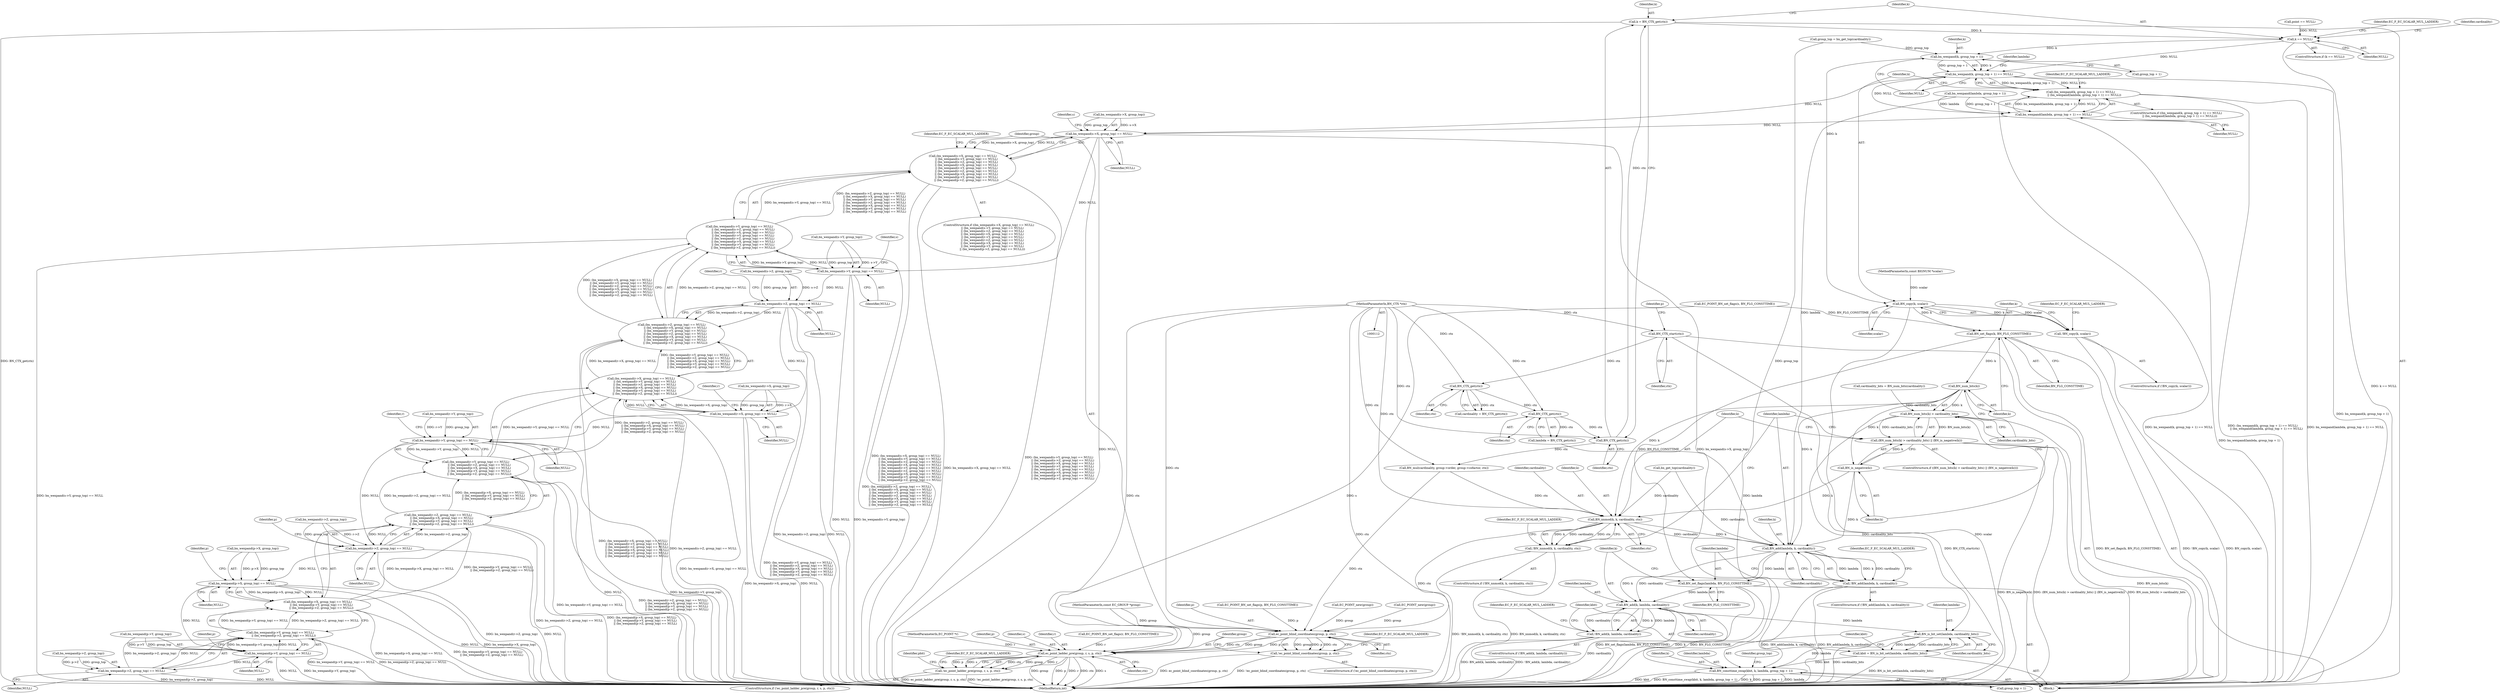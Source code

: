 digraph "0_openssl_b1d6d55ece1c26fa2829e2b819b038d7b6d692b4@pointer" {
"1000250" [label="(Call,k = BN_CTX_get(ctx))"];
"1000252" [label="(Call,BN_CTX_get(ctx))"];
"1000248" [label="(Call,BN_CTX_get(ctx))"];
"1000244" [label="(Call,BN_CTX_get(ctx))"];
"1000183" [label="(Call,BN_CTX_start(ctx))"];
"1000117" [label="(MethodParameterIn,BN_CTX *ctx)"];
"1000255" [label="(Call,k == NULL)"];
"1000290" [label="(Call,bn_wexpand(k, group_top + 1))"];
"1000289" [label="(Call,bn_wexpand(k, group_top + 1) == NULL)"];
"1000288" [label="(Call,(bn_wexpand(k, group_top + 1) == NULL)\n        || (bn_wexpand(lambda, group_top + 1) == NULL))"];
"1000296" [label="(Call,bn_wexpand(lambda, group_top + 1) == NULL)"];
"1000387" [label="(Call,bn_wexpand(s->X, group_top) == NULL)"];
"1000386" [label="(Call,(bn_wexpand(s->X, group_top) == NULL)\n        || (bn_wexpand(s->Y, group_top) == NULL)\n        || (bn_wexpand(s->Z, group_top) == NULL)\n        || (bn_wexpand(r->X, group_top) == NULL)\n        || (bn_wexpand(r->Y, group_top) == NULL)\n        || (bn_wexpand(r->Z, group_top) == NULL)\n        || (bn_wexpand(p->X, group_top) == NULL)\n        || (bn_wexpand(p->Y, group_top) == NULL)\n        || (bn_wexpand(p->Z, group_top) == NULL))"];
"1000395" [label="(Call,bn_wexpand(s->Y, group_top) == NULL)"];
"1000394" [label="(Call,(bn_wexpand(s->Y, group_top) == NULL)\n        || (bn_wexpand(s->Z, group_top) == NULL)\n        || (bn_wexpand(r->X, group_top) == NULL)\n        || (bn_wexpand(r->Y, group_top) == NULL)\n        || (bn_wexpand(r->Z, group_top) == NULL)\n        || (bn_wexpand(p->X, group_top) == NULL)\n        || (bn_wexpand(p->Y, group_top) == NULL)\n        || (bn_wexpand(p->Z, group_top) == NULL))"];
"1000403" [label="(Call,bn_wexpand(s->Z, group_top) == NULL)"];
"1000402" [label="(Call,(bn_wexpand(s->Z, group_top) == NULL)\n        || (bn_wexpand(r->X, group_top) == NULL)\n        || (bn_wexpand(r->Y, group_top) == NULL)\n        || (bn_wexpand(r->Z, group_top) == NULL)\n        || (bn_wexpand(p->X, group_top) == NULL)\n        || (bn_wexpand(p->Y, group_top) == NULL)\n        || (bn_wexpand(p->Z, group_top) == NULL))"];
"1000411" [label="(Call,bn_wexpand(r->X, group_top) == NULL)"];
"1000410" [label="(Call,(bn_wexpand(r->X, group_top) == NULL)\n        || (bn_wexpand(r->Y, group_top) == NULL)\n        || (bn_wexpand(r->Z, group_top) == NULL)\n        || (bn_wexpand(p->X, group_top) == NULL)\n        || (bn_wexpand(p->Y, group_top) == NULL)\n        || (bn_wexpand(p->Z, group_top) == NULL))"];
"1000419" [label="(Call,bn_wexpand(r->Y, group_top) == NULL)"];
"1000418" [label="(Call,(bn_wexpand(r->Y, group_top) == NULL)\n        || (bn_wexpand(r->Z, group_top) == NULL)\n        || (bn_wexpand(p->X, group_top) == NULL)\n        || (bn_wexpand(p->Y, group_top) == NULL)\n        || (bn_wexpand(p->Z, group_top) == NULL))"];
"1000427" [label="(Call,bn_wexpand(r->Z, group_top) == NULL)"];
"1000426" [label="(Call,(bn_wexpand(r->Z, group_top) == NULL)\n        || (bn_wexpand(p->X, group_top) == NULL)\n        || (bn_wexpand(p->Y, group_top) == NULL)\n        || (bn_wexpand(p->Z, group_top) == NULL))"];
"1000435" [label="(Call,bn_wexpand(p->X, group_top) == NULL)"];
"1000434" [label="(Call,(bn_wexpand(p->X, group_top) == NULL)\n        || (bn_wexpand(p->Y, group_top) == NULL)\n        || (bn_wexpand(p->Z, group_top) == NULL))"];
"1000443" [label="(Call,bn_wexpand(p->Y, group_top) == NULL)"];
"1000442" [label="(Call,(bn_wexpand(p->Y, group_top) == NULL)\n        || (bn_wexpand(p->Z, group_top) == NULL))"];
"1000450" [label="(Call,bn_wexpand(p->Z, group_top) == NULL)"];
"1000310" [label="(Call,BN_copy(k, scalar))"];
"1000309" [label="(Call,!BN_copy(k, scalar))"];
"1000318" [label="(Call,BN_set_flags(k, BN_FLG_CONSTTIME))"];
"1000324" [label="(Call,BN_num_bits(k))"];
"1000323" [label="(Call,BN_num_bits(k) > cardinality_bits)"];
"1000322" [label="(Call,(BN_num_bits(k) > cardinality_bits) || (BN_is_negative(k)))"];
"1000369" [label="(Call,BN_is_bit_set(lambda, cardinality_bits))"];
"1000367" [label="(Call,kbit = BN_is_bit_set(lambda, cardinality_bits))"];
"1000372" [label="(Call,BN_consttime_swap(kbit, k, lambda, group_top + 1))"];
"1000327" [label="(Call,BN_is_negative(k))"];
"1000332" [label="(Call,BN_nnmod(k, k, cardinality, ctx))"];
"1000331" [label="(Call,!BN_nnmod(k, k, cardinality, ctx))"];
"1000344" [label="(Call,BN_add(lambda, k, cardinality))"];
"1000343" [label="(Call,!BN_add(lambda, k, cardinality))"];
"1000353" [label="(Call,BN_set_flags(lambda, BN_FLG_CONSTTIME))"];
"1000358" [label="(Call,BN_add(k, lambda, cardinality))"];
"1000357" [label="(Call,!BN_add(k, lambda, cardinality))"];
"1000464" [label="(Call,ec_point_blind_coordinates(group, p, ctx))"];
"1000463" [label="(Call,!ec_point_blind_coordinates(group, p, ctx))"];
"1000475" [label="(Call,ec_point_ladder_pre(group, r, s, p, ctx))"];
"1000474" [label="(Call,!ec_point_ladder_pre(group, r, s, p, ctx))"];
"1000369" [label="(Call,BN_is_bit_set(lambda, cardinality_bits))"];
"1000325" [label="(Identifier,k)"];
"1000441" [label="(Identifier,NULL)"];
"1000298" [label="(Identifier,lambda)"];
"1000411" [label="(Call,bn_wexpand(r->X, group_top) == NULL)"];
"1000239" [label="(Call,EC_POINT_BN_set_flags(s, BN_FLG_CONSTTIME))"];
"1000467" [label="(Identifier,ctx)"];
"1000385" [label="(ControlStructure,if ((bn_wexpand(s->X, group_top) == NULL)\n        || (bn_wexpand(s->Y, group_top) == NULL)\n        || (bn_wexpand(s->Z, group_top) == NULL)\n        || (bn_wexpand(r->X, group_top) == NULL)\n        || (bn_wexpand(r->Y, group_top) == NULL)\n        || (bn_wexpand(r->Z, group_top) == NULL)\n        || (bn_wexpand(p->X, group_top) == NULL)\n        || (bn_wexpand(p->Y, group_top) == NULL)\n        || (bn_wexpand(p->Z, group_top) == NULL)))"];
"1000420" [label="(Call,bn_wexpand(r->Y, group_top))"];
"1000537" [label="(MethodReturn,int)"];
"1000309" [label="(Call,!BN_copy(k, scalar))"];
"1000368" [label="(Identifier,kbit)"];
"1000322" [label="(Call,(BN_num_bits(k) > cardinality_bits) || (BN_is_negative(k)))"];
"1000345" [label="(Identifier,lambda)"];
"1000320" [label="(Identifier,BN_FLG_CONSTTIME)"];
"1000339" [label="(Identifier,EC_F_EC_SCALAR_MUL_LADDER)"];
"1000343" [label="(Call,!BN_add(lambda, k, cardinality))"];
"1000462" [label="(ControlStructure,if (!ec_point_blind_coordinates(group, p, ctx)))"];
"1000118" [label="(Block,)"];
"1000404" [label="(Call,bn_wexpand(s->Z, group_top))"];
"1000459" [label="(Identifier,EC_F_EC_SCALAR_MUL_LADDER)"];
"1000474" [label="(Call,!ec_point_ladder_pre(group, r, s, p, ctx))"];
"1000255" [label="(Call,k == NULL)"];
"1000190" [label="(Call,EC_POINT_new(group))"];
"1000402" [label="(Call,(bn_wexpand(s->Z, group_top) == NULL)\n        || (bn_wexpand(r->X, group_top) == NULL)\n        || (bn_wexpand(r->Y, group_top) == NULL)\n        || (bn_wexpand(r->Z, group_top) == NULL)\n        || (bn_wexpand(p->X, group_top) == NULL)\n        || (bn_wexpand(p->Y, group_top) == NULL)\n        || (bn_wexpand(p->Z, group_top) == NULL))"];
"1000456" [label="(Identifier,NULL)"];
"1000360" [label="(Identifier,lambda)"];
"1000321" [label="(ControlStructure,if ((BN_num_bits(k) > cardinality_bits) || (BN_is_negative(k))))"];
"1000394" [label="(Call,(bn_wexpand(s->Y, group_top) == NULL)\n        || (bn_wexpand(s->Z, group_top) == NULL)\n        || (bn_wexpand(r->X, group_top) == NULL)\n        || (bn_wexpand(r->Y, group_top) == NULL)\n        || (bn_wexpand(r->Z, group_top) == NULL)\n        || (bn_wexpand(p->X, group_top) == NULL)\n        || (bn_wexpand(p->Y, group_top) == NULL)\n        || (bn_wexpand(p->Z, group_top) == NULL))"];
"1000465" [label="(Identifier,group)"];
"1000388" [label="(Call,bn_wexpand(s->X, group_top))"];
"1000487" [label="(Identifier,pbit)"];
"1000346" [label="(Identifier,k)"];
"1000260" [label="(Identifier,EC_F_EC_SCALAR_MUL_LADDER)"];
"1000315" [label="(Identifier,EC_F_EC_SCALAR_MUL_LADDER)"];
"1000285" [label="(Call,bn_get_top(cardinality))"];
"1000245" [label="(Identifier,ctx)"];
"1000396" [label="(Call,bn_wexpand(s->Y, group_top))"];
"1000449" [label="(Identifier,NULL)"];
"1000418" [label="(Call,(bn_wexpand(r->Y, group_top) == NULL)\n        || (bn_wexpand(r->Z, group_top) == NULL)\n        || (bn_wexpand(p->X, group_top) == NULL)\n        || (bn_wexpand(p->Y, group_top) == NULL)\n        || (bn_wexpand(p->Z, group_top) == NULL))"];
"1000196" [label="(Call,EC_POINT_new(group))"];
"1000296" [label="(Call,bn_wexpand(lambda, group_top + 1) == NULL)"];
"1000376" [label="(Call,group_top + 1)"];
"1000295" [label="(Identifier,NULL)"];
"1000318" [label="(Call,BN_set_flags(k, BN_FLG_CONSTTIME))"];
"1000477" [label="(Identifier,r)"];
"1000403" [label="(Call,bn_wexpand(s->Z, group_top) == NULL)"];
"1000476" [label="(Identifier,group)"];
"1000354" [label="(Identifier,lambda)"];
"1000375" [label="(Identifier,lambda)"];
"1000359" [label="(Identifier,k)"];
"1000473" [label="(ControlStructure,if (!ec_point_ladder_pre(group, r, s, p, ctx)))"];
"1000334" [label="(Identifier,k)"];
"1000251" [label="(Identifier,k)"];
"1000444" [label="(Call,bn_wexpand(p->Y, group_top))"];
"1000205" [label="(Call,point == NULL)"];
"1000256" [label="(Identifier,k)"];
"1000436" [label="(Call,bn_wexpand(p->X, group_top))"];
"1000364" [label="(Identifier,EC_F_EC_SCALAR_MUL_LADDER)"];
"1000236" [label="(Call,EC_POINT_BN_set_flags(r, BN_FLG_CONSTTIME))"];
"1000242" [label="(Call,cardinality = BN_CTX_get(ctx))"];
"1000373" [label="(Identifier,kbit)"];
"1000249" [label="(Identifier,ctx)"];
"1000330" [label="(ControlStructure,if (!BN_nnmod(k, k, cardinality, ctx)))"];
"1000438" [label="(Identifier,p)"];
"1000450" [label="(Call,bn_wexpand(p->Z, group_top) == NULL)"];
"1000428" [label="(Call,bn_wexpand(r->Z, group_top))"];
"1000288" [label="(Call,(bn_wexpand(k, group_top + 1) == NULL)\n        || (bn_wexpand(lambda, group_top + 1) == NULL))"];
"1000387" [label="(Call,bn_wexpand(s->X, group_top) == NULL)"];
"1000344" [label="(Call,BN_add(lambda, k, cardinality))"];
"1000114" [label="(MethodParameterIn,EC_POINT *r)"];
"1000347" [label="(Identifier,cardinality)"];
"1000380" [label="(Identifier,group_top)"];
"1000113" [label="(MethodParameterIn,const EC_GROUP *group)"];
"1000117" [label="(MethodParameterIn,BN_CTX *ctx)"];
"1000312" [label="(Identifier,scalar)"];
"1000422" [label="(Identifier,r)"];
"1000470" [label="(Identifier,EC_F_EC_SCALAR_MUL_LADDER)"];
"1000290" [label="(Call,bn_wexpand(k, group_top + 1))"];
"1000283" [label="(Call,group_top = bn_get_top(cardinality))"];
"1000332" [label="(Call,BN_nnmod(k, k, cardinality, ctx))"];
"1000442" [label="(Call,(bn_wexpand(p->Y, group_top) == NULL)\n        || (bn_wexpand(p->Z, group_top) == NULL))"];
"1000252" [label="(Call,BN_CTX_get(ctx))"];
"1000374" [label="(Identifier,k)"];
"1000246" [label="(Call,lambda = BN_CTX_get(ctx))"];
"1000311" [label="(Identifier,k)"];
"1000326" [label="(Identifier,cardinality_bits)"];
"1000248" [label="(Call,BN_CTX_get(ctx))"];
"1000297" [label="(Call,bn_wexpand(lambda, group_top + 1))"];
"1000414" [label="(Identifier,r)"];
"1000115" [label="(MethodParameterIn,const BIGNUM *scalar)"];
"1000189" [label="(Identifier,p)"];
"1000305" [label="(Identifier,EC_F_EC_SCALAR_MUL_LADDER)"];
"1000361" [label="(Identifier,cardinality)"];
"1000327" [label="(Call,BN_is_negative(k))"];
"1000302" [label="(Identifier,NULL)"];
"1000426" [label="(Call,(bn_wexpand(r->Z, group_top) == NULL)\n        || (bn_wexpand(p->X, group_top) == NULL)\n        || (bn_wexpand(p->Y, group_top) == NULL)\n        || (bn_wexpand(p->Z, group_top) == NULL))"];
"1000463" [label="(Call,!ec_point_blind_coordinates(group, p, ctx))"];
"1000336" [label="(Identifier,ctx)"];
"1000427" [label="(Call,bn_wexpand(r->Z, group_top) == NULL)"];
"1000328" [label="(Identifier,k)"];
"1000372" [label="(Call,BN_consttime_swap(kbit, k, lambda, group_top + 1))"];
"1000342" [label="(ControlStructure,if (!BN_add(lambda, k, cardinality)))"];
"1000353" [label="(Call,BN_set_flags(lambda, BN_FLG_CONSTTIME))"];
"1000434" [label="(Call,(bn_wexpand(p->X, group_top) == NULL)\n        || (bn_wexpand(p->Y, group_top) == NULL)\n        || (bn_wexpand(p->Z, group_top) == NULL))"];
"1000398" [label="(Identifier,s)"];
"1000183" [label="(Call,BN_CTX_start(ctx))"];
"1000386" [label="(Call,(bn_wexpand(s->X, group_top) == NULL)\n        || (bn_wexpand(s->Y, group_top) == NULL)\n        || (bn_wexpand(s->Z, group_top) == NULL)\n        || (bn_wexpand(r->X, group_top) == NULL)\n        || (bn_wexpand(r->Y, group_top) == NULL)\n        || (bn_wexpand(r->Z, group_top) == NULL)\n        || (bn_wexpand(p->X, group_top) == NULL)\n        || (bn_wexpand(p->Y, group_top) == NULL)\n        || (bn_wexpand(p->Z, group_top) == NULL))"];
"1000451" [label="(Call,bn_wexpand(p->Z, group_top))"];
"1000370" [label="(Identifier,lambda)"];
"1000257" [label="(Identifier,NULL)"];
"1000406" [label="(Identifier,s)"];
"1000350" [label="(Identifier,EC_F_EC_SCALAR_MUL_LADDER)"];
"1000323" [label="(Call,BN_num_bits(k) > cardinality_bits)"];
"1000466" [label="(Identifier,p)"];
"1000233" [label="(Call,EC_POINT_BN_set_flags(p, BN_FLG_CONSTTIME))"];
"1000453" [label="(Identifier,p)"];
"1000401" [label="(Identifier,NULL)"];
"1000410" [label="(Call,(bn_wexpand(r->X, group_top) == NULL)\n        || (bn_wexpand(r->Y, group_top) == NULL)\n        || (bn_wexpand(r->Z, group_top) == NULL)\n        || (bn_wexpand(p->X, group_top) == NULL)\n        || (bn_wexpand(p->Y, group_top) == NULL)\n        || (bn_wexpand(p->Z, group_top) == NULL))"];
"1000266" [label="(Identifier,cardinality)"];
"1000292" [label="(Call,group_top + 1)"];
"1000479" [label="(Identifier,p)"];
"1000184" [label="(Identifier,ctx)"];
"1000333" [label="(Identifier,k)"];
"1000443" [label="(Call,bn_wexpand(p->Y, group_top) == NULL)"];
"1000279" [label="(Call,cardinality_bits = BN_num_bits(cardinality))"];
"1000355" [label="(Identifier,BN_FLG_CONSTTIME)"];
"1000367" [label="(Call,kbit = BN_is_bit_set(lambda, cardinality_bits))"];
"1000433" [label="(Identifier,NULL)"];
"1000393" [label="(Identifier,NULL)"];
"1000425" [label="(Identifier,NULL)"];
"1000478" [label="(Identifier,s)"];
"1000475" [label="(Call,ec_point_ladder_pre(group, r, s, p, ctx))"];
"1000289" [label="(Call,bn_wexpand(k, group_top + 1) == NULL)"];
"1000446" [label="(Identifier,p)"];
"1000358" [label="(Call,BN_add(k, lambda, cardinality))"];
"1000357" [label="(Call,!BN_add(k, lambda, cardinality))"];
"1000356" [label="(ControlStructure,if (!BN_add(k, lambda, cardinality)))"];
"1000464" [label="(Call,ec_point_blind_coordinates(group, p, ctx))"];
"1000417" [label="(Identifier,NULL)"];
"1000409" [label="(Identifier,NULL)"];
"1000483" [label="(Identifier,EC_F_EC_SCALAR_MUL_LADDER)"];
"1000287" [label="(ControlStructure,if ((bn_wexpand(k, group_top + 1) == NULL)\n        || (bn_wexpand(lambda, group_top + 1) == NULL)))"];
"1000310" [label="(Call,BN_copy(k, scalar))"];
"1000430" [label="(Identifier,r)"];
"1000371" [label="(Identifier,cardinality_bits)"];
"1000291" [label="(Identifier,k)"];
"1000331" [label="(Call,!BN_nnmod(k, k, cardinality, ctx))"];
"1000244" [label="(Call,BN_CTX_get(ctx))"];
"1000419" [label="(Call,bn_wexpand(r->Y, group_top) == NULL)"];
"1000253" [label="(Identifier,ctx)"];
"1000412" [label="(Call,bn_wexpand(r->X, group_top))"];
"1000395" [label="(Call,bn_wexpand(s->Y, group_top) == NULL)"];
"1000480" [label="(Identifier,ctx)"];
"1000435" [label="(Call,bn_wexpand(p->X, group_top) == NULL)"];
"1000250" [label="(Call,k = BN_CTX_get(ctx))"];
"1000319" [label="(Identifier,k)"];
"1000254" [label="(ControlStructure,if (k == NULL))"];
"1000265" [label="(Call,BN_mul(cardinality, group->order, group->cofactor, ctx))"];
"1000324" [label="(Call,BN_num_bits(k))"];
"1000308" [label="(ControlStructure,if (!BN_copy(k, scalar)))"];
"1000335" [label="(Identifier,cardinality)"];
"1000250" -> "1000118"  [label="AST: "];
"1000250" -> "1000252"  [label="CFG: "];
"1000251" -> "1000250"  [label="AST: "];
"1000252" -> "1000250"  [label="AST: "];
"1000256" -> "1000250"  [label="CFG: "];
"1000250" -> "1000537"  [label="DDG: BN_CTX_get(ctx)"];
"1000252" -> "1000250"  [label="DDG: ctx"];
"1000250" -> "1000255"  [label="DDG: k"];
"1000252" -> "1000253"  [label="CFG: "];
"1000253" -> "1000252"  [label="AST: "];
"1000248" -> "1000252"  [label="DDG: ctx"];
"1000117" -> "1000252"  [label="DDG: ctx"];
"1000252" -> "1000265"  [label="DDG: ctx"];
"1000248" -> "1000246"  [label="AST: "];
"1000248" -> "1000249"  [label="CFG: "];
"1000249" -> "1000248"  [label="AST: "];
"1000246" -> "1000248"  [label="CFG: "];
"1000248" -> "1000246"  [label="DDG: ctx"];
"1000244" -> "1000248"  [label="DDG: ctx"];
"1000117" -> "1000248"  [label="DDG: ctx"];
"1000244" -> "1000242"  [label="AST: "];
"1000244" -> "1000245"  [label="CFG: "];
"1000245" -> "1000244"  [label="AST: "];
"1000242" -> "1000244"  [label="CFG: "];
"1000244" -> "1000242"  [label="DDG: ctx"];
"1000183" -> "1000244"  [label="DDG: ctx"];
"1000117" -> "1000244"  [label="DDG: ctx"];
"1000183" -> "1000118"  [label="AST: "];
"1000183" -> "1000184"  [label="CFG: "];
"1000184" -> "1000183"  [label="AST: "];
"1000189" -> "1000183"  [label="CFG: "];
"1000183" -> "1000537"  [label="DDG: BN_CTX_start(ctx)"];
"1000117" -> "1000183"  [label="DDG: ctx"];
"1000117" -> "1000112"  [label="AST: "];
"1000117" -> "1000537"  [label="DDG: ctx"];
"1000117" -> "1000265"  [label="DDG: ctx"];
"1000117" -> "1000332"  [label="DDG: ctx"];
"1000117" -> "1000464"  [label="DDG: ctx"];
"1000117" -> "1000475"  [label="DDG: ctx"];
"1000255" -> "1000254"  [label="AST: "];
"1000255" -> "1000257"  [label="CFG: "];
"1000256" -> "1000255"  [label="AST: "];
"1000257" -> "1000255"  [label="AST: "];
"1000260" -> "1000255"  [label="CFG: "];
"1000266" -> "1000255"  [label="CFG: "];
"1000255" -> "1000537"  [label="DDG: k == NULL"];
"1000205" -> "1000255"  [label="DDG: NULL"];
"1000255" -> "1000290"  [label="DDG: k"];
"1000255" -> "1000289"  [label="DDG: NULL"];
"1000290" -> "1000289"  [label="AST: "];
"1000290" -> "1000292"  [label="CFG: "];
"1000291" -> "1000290"  [label="AST: "];
"1000292" -> "1000290"  [label="AST: "];
"1000295" -> "1000290"  [label="CFG: "];
"1000290" -> "1000289"  [label="DDG: k"];
"1000290" -> "1000289"  [label="DDG: group_top + 1"];
"1000283" -> "1000290"  [label="DDG: group_top"];
"1000290" -> "1000310"  [label="DDG: k"];
"1000289" -> "1000288"  [label="AST: "];
"1000289" -> "1000295"  [label="CFG: "];
"1000295" -> "1000289"  [label="AST: "];
"1000298" -> "1000289"  [label="CFG: "];
"1000288" -> "1000289"  [label="CFG: "];
"1000289" -> "1000537"  [label="DDG: bn_wexpand(k, group_top + 1)"];
"1000289" -> "1000288"  [label="DDG: bn_wexpand(k, group_top + 1)"];
"1000289" -> "1000288"  [label="DDG: NULL"];
"1000289" -> "1000296"  [label="DDG: NULL"];
"1000289" -> "1000387"  [label="DDG: NULL"];
"1000288" -> "1000287"  [label="AST: "];
"1000288" -> "1000296"  [label="CFG: "];
"1000296" -> "1000288"  [label="AST: "];
"1000305" -> "1000288"  [label="CFG: "];
"1000311" -> "1000288"  [label="CFG: "];
"1000288" -> "1000537"  [label="DDG: bn_wexpand(lambda, group_top + 1) == NULL"];
"1000288" -> "1000537"  [label="DDG: bn_wexpand(k, group_top + 1) == NULL"];
"1000288" -> "1000537"  [label="DDG: (bn_wexpand(k, group_top + 1) == NULL)\n        || (bn_wexpand(lambda, group_top + 1) == NULL)"];
"1000296" -> "1000288"  [label="DDG: bn_wexpand(lambda, group_top + 1)"];
"1000296" -> "1000288"  [label="DDG: NULL"];
"1000296" -> "1000302"  [label="CFG: "];
"1000297" -> "1000296"  [label="AST: "];
"1000302" -> "1000296"  [label="AST: "];
"1000296" -> "1000537"  [label="DDG: bn_wexpand(lambda, group_top + 1)"];
"1000297" -> "1000296"  [label="DDG: lambda"];
"1000297" -> "1000296"  [label="DDG: group_top + 1"];
"1000296" -> "1000387"  [label="DDG: NULL"];
"1000387" -> "1000386"  [label="AST: "];
"1000387" -> "1000393"  [label="CFG: "];
"1000388" -> "1000387"  [label="AST: "];
"1000393" -> "1000387"  [label="AST: "];
"1000398" -> "1000387"  [label="CFG: "];
"1000386" -> "1000387"  [label="CFG: "];
"1000387" -> "1000537"  [label="DDG: NULL"];
"1000387" -> "1000537"  [label="DDG: bn_wexpand(s->X, group_top)"];
"1000387" -> "1000386"  [label="DDG: bn_wexpand(s->X, group_top)"];
"1000387" -> "1000386"  [label="DDG: NULL"];
"1000388" -> "1000387"  [label="DDG: s->X"];
"1000388" -> "1000387"  [label="DDG: group_top"];
"1000387" -> "1000395"  [label="DDG: NULL"];
"1000386" -> "1000385"  [label="AST: "];
"1000386" -> "1000394"  [label="CFG: "];
"1000394" -> "1000386"  [label="AST: "];
"1000459" -> "1000386"  [label="CFG: "];
"1000465" -> "1000386"  [label="CFG: "];
"1000386" -> "1000537"  [label="DDG: (bn_wexpand(s->Y, group_top) == NULL)\n        || (bn_wexpand(s->Z, group_top) == NULL)\n        || (bn_wexpand(r->X, group_top) == NULL)\n        || (bn_wexpand(r->Y, group_top) == NULL)\n        || (bn_wexpand(r->Z, group_top) == NULL)\n        || (bn_wexpand(p->X, group_top) == NULL)\n        || (bn_wexpand(p->Y, group_top) == NULL)\n        || (bn_wexpand(p->Z, group_top) == NULL)"];
"1000386" -> "1000537"  [label="DDG: bn_wexpand(s->X, group_top) == NULL"];
"1000386" -> "1000537"  [label="DDG: (bn_wexpand(s->X, group_top) == NULL)\n        || (bn_wexpand(s->Y, group_top) == NULL)\n        || (bn_wexpand(s->Z, group_top) == NULL)\n        || (bn_wexpand(r->X, group_top) == NULL)\n        || (bn_wexpand(r->Y, group_top) == NULL)\n        || (bn_wexpand(r->Z, group_top) == NULL)\n        || (bn_wexpand(p->X, group_top) == NULL)\n        || (bn_wexpand(p->Y, group_top) == NULL)\n        || (bn_wexpand(p->Z, group_top) == NULL)"];
"1000394" -> "1000386"  [label="DDG: bn_wexpand(s->Y, group_top) == NULL"];
"1000394" -> "1000386"  [label="DDG: (bn_wexpand(s->Z, group_top) == NULL)\n        || (bn_wexpand(r->X, group_top) == NULL)\n        || (bn_wexpand(r->Y, group_top) == NULL)\n        || (bn_wexpand(r->Z, group_top) == NULL)\n        || (bn_wexpand(p->X, group_top) == NULL)\n        || (bn_wexpand(p->Y, group_top) == NULL)\n        || (bn_wexpand(p->Z, group_top) == NULL)"];
"1000395" -> "1000394"  [label="AST: "];
"1000395" -> "1000401"  [label="CFG: "];
"1000396" -> "1000395"  [label="AST: "];
"1000401" -> "1000395"  [label="AST: "];
"1000406" -> "1000395"  [label="CFG: "];
"1000394" -> "1000395"  [label="CFG: "];
"1000395" -> "1000537"  [label="DDG: bn_wexpand(s->Y, group_top)"];
"1000395" -> "1000537"  [label="DDG: NULL"];
"1000395" -> "1000394"  [label="DDG: bn_wexpand(s->Y, group_top)"];
"1000395" -> "1000394"  [label="DDG: NULL"];
"1000396" -> "1000395"  [label="DDG: s->Y"];
"1000396" -> "1000395"  [label="DDG: group_top"];
"1000395" -> "1000403"  [label="DDG: NULL"];
"1000394" -> "1000402"  [label="CFG: "];
"1000402" -> "1000394"  [label="AST: "];
"1000394" -> "1000537"  [label="DDG: (bn_wexpand(s->Z, group_top) == NULL)\n        || (bn_wexpand(r->X, group_top) == NULL)\n        || (bn_wexpand(r->Y, group_top) == NULL)\n        || (bn_wexpand(r->Z, group_top) == NULL)\n        || (bn_wexpand(p->X, group_top) == NULL)\n        || (bn_wexpand(p->Y, group_top) == NULL)\n        || (bn_wexpand(p->Z, group_top) == NULL)"];
"1000394" -> "1000537"  [label="DDG: bn_wexpand(s->Y, group_top) == NULL"];
"1000402" -> "1000394"  [label="DDG: bn_wexpand(s->Z, group_top) == NULL"];
"1000402" -> "1000394"  [label="DDG: (bn_wexpand(r->X, group_top) == NULL)\n        || (bn_wexpand(r->Y, group_top) == NULL)\n        || (bn_wexpand(r->Z, group_top) == NULL)\n        || (bn_wexpand(p->X, group_top) == NULL)\n        || (bn_wexpand(p->Y, group_top) == NULL)\n        || (bn_wexpand(p->Z, group_top) == NULL)"];
"1000403" -> "1000402"  [label="AST: "];
"1000403" -> "1000409"  [label="CFG: "];
"1000404" -> "1000403"  [label="AST: "];
"1000409" -> "1000403"  [label="AST: "];
"1000414" -> "1000403"  [label="CFG: "];
"1000402" -> "1000403"  [label="CFG: "];
"1000403" -> "1000537"  [label="DDG: NULL"];
"1000403" -> "1000537"  [label="DDG: bn_wexpand(s->Z, group_top)"];
"1000403" -> "1000402"  [label="DDG: bn_wexpand(s->Z, group_top)"];
"1000403" -> "1000402"  [label="DDG: NULL"];
"1000404" -> "1000403"  [label="DDG: s->Z"];
"1000404" -> "1000403"  [label="DDG: group_top"];
"1000403" -> "1000411"  [label="DDG: NULL"];
"1000402" -> "1000410"  [label="CFG: "];
"1000410" -> "1000402"  [label="AST: "];
"1000402" -> "1000537"  [label="DDG: bn_wexpand(s->Z, group_top) == NULL"];
"1000402" -> "1000537"  [label="DDG: (bn_wexpand(r->X, group_top) == NULL)\n        || (bn_wexpand(r->Y, group_top) == NULL)\n        || (bn_wexpand(r->Z, group_top) == NULL)\n        || (bn_wexpand(p->X, group_top) == NULL)\n        || (bn_wexpand(p->Y, group_top) == NULL)\n        || (bn_wexpand(p->Z, group_top) == NULL)"];
"1000410" -> "1000402"  [label="DDG: bn_wexpand(r->X, group_top) == NULL"];
"1000410" -> "1000402"  [label="DDG: (bn_wexpand(r->Y, group_top) == NULL)\n        || (bn_wexpand(r->Z, group_top) == NULL)\n        || (bn_wexpand(p->X, group_top) == NULL)\n        || (bn_wexpand(p->Y, group_top) == NULL)\n        || (bn_wexpand(p->Z, group_top) == NULL)"];
"1000411" -> "1000410"  [label="AST: "];
"1000411" -> "1000417"  [label="CFG: "];
"1000412" -> "1000411"  [label="AST: "];
"1000417" -> "1000411"  [label="AST: "];
"1000422" -> "1000411"  [label="CFG: "];
"1000410" -> "1000411"  [label="CFG: "];
"1000411" -> "1000537"  [label="DDG: bn_wexpand(r->X, group_top)"];
"1000411" -> "1000537"  [label="DDG: NULL"];
"1000411" -> "1000410"  [label="DDG: bn_wexpand(r->X, group_top)"];
"1000411" -> "1000410"  [label="DDG: NULL"];
"1000412" -> "1000411"  [label="DDG: r->X"];
"1000412" -> "1000411"  [label="DDG: group_top"];
"1000411" -> "1000419"  [label="DDG: NULL"];
"1000410" -> "1000418"  [label="CFG: "];
"1000418" -> "1000410"  [label="AST: "];
"1000410" -> "1000537"  [label="DDG: bn_wexpand(r->X, group_top) == NULL"];
"1000410" -> "1000537"  [label="DDG: (bn_wexpand(r->Y, group_top) == NULL)\n        || (bn_wexpand(r->Z, group_top) == NULL)\n        || (bn_wexpand(p->X, group_top) == NULL)\n        || (bn_wexpand(p->Y, group_top) == NULL)\n        || (bn_wexpand(p->Z, group_top) == NULL)"];
"1000418" -> "1000410"  [label="DDG: bn_wexpand(r->Y, group_top) == NULL"];
"1000418" -> "1000410"  [label="DDG: (bn_wexpand(r->Z, group_top) == NULL)\n        || (bn_wexpand(p->X, group_top) == NULL)\n        || (bn_wexpand(p->Y, group_top) == NULL)\n        || (bn_wexpand(p->Z, group_top) == NULL)"];
"1000419" -> "1000418"  [label="AST: "];
"1000419" -> "1000425"  [label="CFG: "];
"1000420" -> "1000419"  [label="AST: "];
"1000425" -> "1000419"  [label="AST: "];
"1000430" -> "1000419"  [label="CFG: "];
"1000418" -> "1000419"  [label="CFG: "];
"1000419" -> "1000537"  [label="DDG: bn_wexpand(r->Y, group_top)"];
"1000419" -> "1000537"  [label="DDG: NULL"];
"1000419" -> "1000418"  [label="DDG: bn_wexpand(r->Y, group_top)"];
"1000419" -> "1000418"  [label="DDG: NULL"];
"1000420" -> "1000419"  [label="DDG: r->Y"];
"1000420" -> "1000419"  [label="DDG: group_top"];
"1000419" -> "1000427"  [label="DDG: NULL"];
"1000418" -> "1000426"  [label="CFG: "];
"1000426" -> "1000418"  [label="AST: "];
"1000418" -> "1000537"  [label="DDG: (bn_wexpand(r->Z, group_top) == NULL)\n        || (bn_wexpand(p->X, group_top) == NULL)\n        || (bn_wexpand(p->Y, group_top) == NULL)\n        || (bn_wexpand(p->Z, group_top) == NULL)"];
"1000418" -> "1000537"  [label="DDG: bn_wexpand(r->Y, group_top) == NULL"];
"1000426" -> "1000418"  [label="DDG: bn_wexpand(r->Z, group_top) == NULL"];
"1000426" -> "1000418"  [label="DDG: (bn_wexpand(p->X, group_top) == NULL)\n        || (bn_wexpand(p->Y, group_top) == NULL)\n        || (bn_wexpand(p->Z, group_top) == NULL)"];
"1000427" -> "1000426"  [label="AST: "];
"1000427" -> "1000433"  [label="CFG: "];
"1000428" -> "1000427"  [label="AST: "];
"1000433" -> "1000427"  [label="AST: "];
"1000438" -> "1000427"  [label="CFG: "];
"1000426" -> "1000427"  [label="CFG: "];
"1000427" -> "1000537"  [label="DDG: bn_wexpand(r->Z, group_top)"];
"1000427" -> "1000537"  [label="DDG: NULL"];
"1000427" -> "1000426"  [label="DDG: bn_wexpand(r->Z, group_top)"];
"1000427" -> "1000426"  [label="DDG: NULL"];
"1000428" -> "1000427"  [label="DDG: r->Z"];
"1000428" -> "1000427"  [label="DDG: group_top"];
"1000427" -> "1000435"  [label="DDG: NULL"];
"1000426" -> "1000434"  [label="CFG: "];
"1000434" -> "1000426"  [label="AST: "];
"1000426" -> "1000537"  [label="DDG: bn_wexpand(r->Z, group_top) == NULL"];
"1000426" -> "1000537"  [label="DDG: (bn_wexpand(p->X, group_top) == NULL)\n        || (bn_wexpand(p->Y, group_top) == NULL)\n        || (bn_wexpand(p->Z, group_top) == NULL)"];
"1000434" -> "1000426"  [label="DDG: bn_wexpand(p->X, group_top) == NULL"];
"1000434" -> "1000426"  [label="DDG: (bn_wexpand(p->Y, group_top) == NULL)\n        || (bn_wexpand(p->Z, group_top) == NULL)"];
"1000435" -> "1000434"  [label="AST: "];
"1000435" -> "1000441"  [label="CFG: "];
"1000436" -> "1000435"  [label="AST: "];
"1000441" -> "1000435"  [label="AST: "];
"1000446" -> "1000435"  [label="CFG: "];
"1000434" -> "1000435"  [label="CFG: "];
"1000435" -> "1000537"  [label="DDG: bn_wexpand(p->X, group_top)"];
"1000435" -> "1000537"  [label="DDG: NULL"];
"1000435" -> "1000434"  [label="DDG: bn_wexpand(p->X, group_top)"];
"1000435" -> "1000434"  [label="DDG: NULL"];
"1000436" -> "1000435"  [label="DDG: p->X"];
"1000436" -> "1000435"  [label="DDG: group_top"];
"1000435" -> "1000443"  [label="DDG: NULL"];
"1000434" -> "1000442"  [label="CFG: "];
"1000442" -> "1000434"  [label="AST: "];
"1000434" -> "1000537"  [label="DDG: (bn_wexpand(p->Y, group_top) == NULL)\n        || (bn_wexpand(p->Z, group_top) == NULL)"];
"1000434" -> "1000537"  [label="DDG: bn_wexpand(p->X, group_top) == NULL"];
"1000442" -> "1000434"  [label="DDG: bn_wexpand(p->Y, group_top) == NULL"];
"1000442" -> "1000434"  [label="DDG: bn_wexpand(p->Z, group_top) == NULL"];
"1000443" -> "1000442"  [label="AST: "];
"1000443" -> "1000449"  [label="CFG: "];
"1000444" -> "1000443"  [label="AST: "];
"1000449" -> "1000443"  [label="AST: "];
"1000453" -> "1000443"  [label="CFG: "];
"1000442" -> "1000443"  [label="CFG: "];
"1000443" -> "1000537"  [label="DDG: NULL"];
"1000443" -> "1000537"  [label="DDG: bn_wexpand(p->Y, group_top)"];
"1000443" -> "1000442"  [label="DDG: bn_wexpand(p->Y, group_top)"];
"1000443" -> "1000442"  [label="DDG: NULL"];
"1000444" -> "1000443"  [label="DDG: p->Y"];
"1000444" -> "1000443"  [label="DDG: group_top"];
"1000443" -> "1000450"  [label="DDG: NULL"];
"1000442" -> "1000450"  [label="CFG: "];
"1000450" -> "1000442"  [label="AST: "];
"1000442" -> "1000537"  [label="DDG: bn_wexpand(p->Y, group_top) == NULL"];
"1000442" -> "1000537"  [label="DDG: bn_wexpand(p->Z, group_top) == NULL"];
"1000450" -> "1000442"  [label="DDG: bn_wexpand(p->Z, group_top)"];
"1000450" -> "1000442"  [label="DDG: NULL"];
"1000450" -> "1000456"  [label="CFG: "];
"1000451" -> "1000450"  [label="AST: "];
"1000456" -> "1000450"  [label="AST: "];
"1000450" -> "1000537"  [label="DDG: bn_wexpand(p->Z, group_top)"];
"1000450" -> "1000537"  [label="DDG: NULL"];
"1000451" -> "1000450"  [label="DDG: p->Z"];
"1000451" -> "1000450"  [label="DDG: group_top"];
"1000310" -> "1000309"  [label="AST: "];
"1000310" -> "1000312"  [label="CFG: "];
"1000311" -> "1000310"  [label="AST: "];
"1000312" -> "1000310"  [label="AST: "];
"1000309" -> "1000310"  [label="CFG: "];
"1000310" -> "1000537"  [label="DDG: scalar"];
"1000310" -> "1000309"  [label="DDG: k"];
"1000310" -> "1000309"  [label="DDG: scalar"];
"1000115" -> "1000310"  [label="DDG: scalar"];
"1000310" -> "1000318"  [label="DDG: k"];
"1000309" -> "1000308"  [label="AST: "];
"1000315" -> "1000309"  [label="CFG: "];
"1000319" -> "1000309"  [label="CFG: "];
"1000309" -> "1000537"  [label="DDG: BN_copy(k, scalar)"];
"1000309" -> "1000537"  [label="DDG: !BN_copy(k, scalar)"];
"1000318" -> "1000118"  [label="AST: "];
"1000318" -> "1000320"  [label="CFG: "];
"1000319" -> "1000318"  [label="AST: "];
"1000320" -> "1000318"  [label="AST: "];
"1000325" -> "1000318"  [label="CFG: "];
"1000318" -> "1000537"  [label="DDG: BN_set_flags(k, BN_FLG_CONSTTIME)"];
"1000239" -> "1000318"  [label="DDG: BN_FLG_CONSTTIME"];
"1000318" -> "1000324"  [label="DDG: k"];
"1000318" -> "1000353"  [label="DDG: BN_FLG_CONSTTIME"];
"1000324" -> "1000323"  [label="AST: "];
"1000324" -> "1000325"  [label="CFG: "];
"1000325" -> "1000324"  [label="AST: "];
"1000326" -> "1000324"  [label="CFG: "];
"1000324" -> "1000323"  [label="DDG: k"];
"1000324" -> "1000327"  [label="DDG: k"];
"1000324" -> "1000332"  [label="DDG: k"];
"1000324" -> "1000344"  [label="DDG: k"];
"1000323" -> "1000322"  [label="AST: "];
"1000323" -> "1000326"  [label="CFG: "];
"1000326" -> "1000323"  [label="AST: "];
"1000328" -> "1000323"  [label="CFG: "];
"1000322" -> "1000323"  [label="CFG: "];
"1000323" -> "1000537"  [label="DDG: BN_num_bits(k)"];
"1000323" -> "1000322"  [label="DDG: BN_num_bits(k)"];
"1000323" -> "1000322"  [label="DDG: cardinality_bits"];
"1000279" -> "1000323"  [label="DDG: cardinality_bits"];
"1000323" -> "1000369"  [label="DDG: cardinality_bits"];
"1000322" -> "1000321"  [label="AST: "];
"1000322" -> "1000327"  [label="CFG: "];
"1000327" -> "1000322"  [label="AST: "];
"1000333" -> "1000322"  [label="CFG: "];
"1000345" -> "1000322"  [label="CFG: "];
"1000322" -> "1000537"  [label="DDG: (BN_num_bits(k) > cardinality_bits) || (BN_is_negative(k))"];
"1000322" -> "1000537"  [label="DDG: BN_num_bits(k) > cardinality_bits"];
"1000322" -> "1000537"  [label="DDG: BN_is_negative(k)"];
"1000327" -> "1000322"  [label="DDG: k"];
"1000369" -> "1000367"  [label="AST: "];
"1000369" -> "1000371"  [label="CFG: "];
"1000370" -> "1000369"  [label="AST: "];
"1000371" -> "1000369"  [label="AST: "];
"1000367" -> "1000369"  [label="CFG: "];
"1000369" -> "1000537"  [label="DDG: cardinality_bits"];
"1000369" -> "1000367"  [label="DDG: lambda"];
"1000369" -> "1000367"  [label="DDG: cardinality_bits"];
"1000358" -> "1000369"  [label="DDG: lambda"];
"1000369" -> "1000372"  [label="DDG: lambda"];
"1000367" -> "1000118"  [label="AST: "];
"1000368" -> "1000367"  [label="AST: "];
"1000373" -> "1000367"  [label="CFG: "];
"1000367" -> "1000537"  [label="DDG: BN_is_bit_set(lambda, cardinality_bits)"];
"1000367" -> "1000372"  [label="DDG: kbit"];
"1000372" -> "1000118"  [label="AST: "];
"1000372" -> "1000376"  [label="CFG: "];
"1000373" -> "1000372"  [label="AST: "];
"1000374" -> "1000372"  [label="AST: "];
"1000375" -> "1000372"  [label="AST: "];
"1000376" -> "1000372"  [label="AST: "];
"1000380" -> "1000372"  [label="CFG: "];
"1000372" -> "1000537"  [label="DDG: group_top + 1"];
"1000372" -> "1000537"  [label="DDG: lambda"];
"1000372" -> "1000537"  [label="DDG: kbit"];
"1000372" -> "1000537"  [label="DDG: BN_consttime_swap(kbit, k, lambda, group_top + 1)"];
"1000372" -> "1000537"  [label="DDG: k"];
"1000358" -> "1000372"  [label="DDG: k"];
"1000283" -> "1000372"  [label="DDG: group_top"];
"1000327" -> "1000328"  [label="CFG: "];
"1000328" -> "1000327"  [label="AST: "];
"1000327" -> "1000332"  [label="DDG: k"];
"1000327" -> "1000344"  [label="DDG: k"];
"1000332" -> "1000331"  [label="AST: "];
"1000332" -> "1000336"  [label="CFG: "];
"1000333" -> "1000332"  [label="AST: "];
"1000334" -> "1000332"  [label="AST: "];
"1000335" -> "1000332"  [label="AST: "];
"1000336" -> "1000332"  [label="AST: "];
"1000331" -> "1000332"  [label="CFG: "];
"1000332" -> "1000331"  [label="DDG: k"];
"1000332" -> "1000331"  [label="DDG: cardinality"];
"1000332" -> "1000331"  [label="DDG: ctx"];
"1000285" -> "1000332"  [label="DDG: cardinality"];
"1000265" -> "1000332"  [label="DDG: ctx"];
"1000332" -> "1000344"  [label="DDG: k"];
"1000332" -> "1000344"  [label="DDG: cardinality"];
"1000332" -> "1000464"  [label="DDG: ctx"];
"1000331" -> "1000330"  [label="AST: "];
"1000339" -> "1000331"  [label="CFG: "];
"1000345" -> "1000331"  [label="CFG: "];
"1000331" -> "1000537"  [label="DDG: !BN_nnmod(k, k, cardinality, ctx)"];
"1000331" -> "1000537"  [label="DDG: BN_nnmod(k, k, cardinality, ctx)"];
"1000344" -> "1000343"  [label="AST: "];
"1000344" -> "1000347"  [label="CFG: "];
"1000345" -> "1000344"  [label="AST: "];
"1000346" -> "1000344"  [label="AST: "];
"1000347" -> "1000344"  [label="AST: "];
"1000343" -> "1000344"  [label="CFG: "];
"1000344" -> "1000343"  [label="DDG: lambda"];
"1000344" -> "1000343"  [label="DDG: k"];
"1000344" -> "1000343"  [label="DDG: cardinality"];
"1000297" -> "1000344"  [label="DDG: lambda"];
"1000246" -> "1000344"  [label="DDG: lambda"];
"1000285" -> "1000344"  [label="DDG: cardinality"];
"1000344" -> "1000353"  [label="DDG: lambda"];
"1000344" -> "1000358"  [label="DDG: k"];
"1000344" -> "1000358"  [label="DDG: cardinality"];
"1000343" -> "1000342"  [label="AST: "];
"1000350" -> "1000343"  [label="CFG: "];
"1000354" -> "1000343"  [label="CFG: "];
"1000343" -> "1000537"  [label="DDG: BN_add(lambda, k, cardinality)"];
"1000343" -> "1000537"  [label="DDG: !BN_add(lambda, k, cardinality)"];
"1000353" -> "1000118"  [label="AST: "];
"1000353" -> "1000355"  [label="CFG: "];
"1000354" -> "1000353"  [label="AST: "];
"1000355" -> "1000353"  [label="AST: "];
"1000359" -> "1000353"  [label="CFG: "];
"1000353" -> "1000537"  [label="DDG: BN_set_flags(lambda, BN_FLG_CONSTTIME)"];
"1000353" -> "1000537"  [label="DDG: BN_FLG_CONSTTIME"];
"1000353" -> "1000358"  [label="DDG: lambda"];
"1000358" -> "1000357"  [label="AST: "];
"1000358" -> "1000361"  [label="CFG: "];
"1000359" -> "1000358"  [label="AST: "];
"1000360" -> "1000358"  [label="AST: "];
"1000361" -> "1000358"  [label="AST: "];
"1000357" -> "1000358"  [label="CFG: "];
"1000358" -> "1000537"  [label="DDG: cardinality"];
"1000358" -> "1000357"  [label="DDG: k"];
"1000358" -> "1000357"  [label="DDG: lambda"];
"1000358" -> "1000357"  [label="DDG: cardinality"];
"1000357" -> "1000356"  [label="AST: "];
"1000364" -> "1000357"  [label="CFG: "];
"1000368" -> "1000357"  [label="CFG: "];
"1000357" -> "1000537"  [label="DDG: !BN_add(k, lambda, cardinality)"];
"1000357" -> "1000537"  [label="DDG: BN_add(k, lambda, cardinality)"];
"1000464" -> "1000463"  [label="AST: "];
"1000464" -> "1000467"  [label="CFG: "];
"1000465" -> "1000464"  [label="AST: "];
"1000466" -> "1000464"  [label="AST: "];
"1000467" -> "1000464"  [label="AST: "];
"1000463" -> "1000464"  [label="CFG: "];
"1000464" -> "1000463"  [label="DDG: group"];
"1000464" -> "1000463"  [label="DDG: p"];
"1000464" -> "1000463"  [label="DDG: ctx"];
"1000190" -> "1000464"  [label="DDG: group"];
"1000196" -> "1000464"  [label="DDG: group"];
"1000113" -> "1000464"  [label="DDG: group"];
"1000233" -> "1000464"  [label="DDG: p"];
"1000265" -> "1000464"  [label="DDG: ctx"];
"1000464" -> "1000475"  [label="DDG: group"];
"1000464" -> "1000475"  [label="DDG: p"];
"1000464" -> "1000475"  [label="DDG: ctx"];
"1000463" -> "1000462"  [label="AST: "];
"1000470" -> "1000463"  [label="CFG: "];
"1000476" -> "1000463"  [label="CFG: "];
"1000463" -> "1000537"  [label="DDG: !ec_point_blind_coordinates(group, p, ctx)"];
"1000463" -> "1000537"  [label="DDG: ec_point_blind_coordinates(group, p, ctx)"];
"1000475" -> "1000474"  [label="AST: "];
"1000475" -> "1000480"  [label="CFG: "];
"1000476" -> "1000475"  [label="AST: "];
"1000477" -> "1000475"  [label="AST: "];
"1000478" -> "1000475"  [label="AST: "];
"1000479" -> "1000475"  [label="AST: "];
"1000480" -> "1000475"  [label="AST: "];
"1000474" -> "1000475"  [label="CFG: "];
"1000475" -> "1000537"  [label="DDG: group"];
"1000475" -> "1000537"  [label="DDG: p"];
"1000475" -> "1000537"  [label="DDG: r"];
"1000475" -> "1000537"  [label="DDG: ctx"];
"1000475" -> "1000537"  [label="DDG: s"];
"1000475" -> "1000474"  [label="DDG: ctx"];
"1000475" -> "1000474"  [label="DDG: group"];
"1000475" -> "1000474"  [label="DDG: r"];
"1000475" -> "1000474"  [label="DDG: p"];
"1000475" -> "1000474"  [label="DDG: s"];
"1000113" -> "1000475"  [label="DDG: group"];
"1000236" -> "1000475"  [label="DDG: r"];
"1000114" -> "1000475"  [label="DDG: r"];
"1000239" -> "1000475"  [label="DDG: s"];
"1000474" -> "1000473"  [label="AST: "];
"1000483" -> "1000474"  [label="CFG: "];
"1000487" -> "1000474"  [label="CFG: "];
"1000474" -> "1000537"  [label="DDG: !ec_point_ladder_pre(group, r, s, p, ctx)"];
"1000474" -> "1000537"  [label="DDG: ec_point_ladder_pre(group, r, s, p, ctx)"];
}
